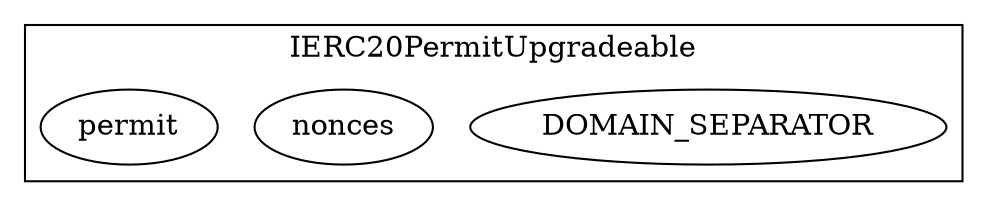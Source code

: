strict digraph {
subgraph cluster_3872_IERC20PermitUpgradeable {
label = "IERC20PermitUpgradeable"
"3872_DOMAIN_SEPARATOR" [label="DOMAIN_SEPARATOR"]
"3872_nonces" [label="nonces"]
"3872_permit" [label="permit"]
}subgraph cluster_solidity {
label = "[Solidity]"
}
}